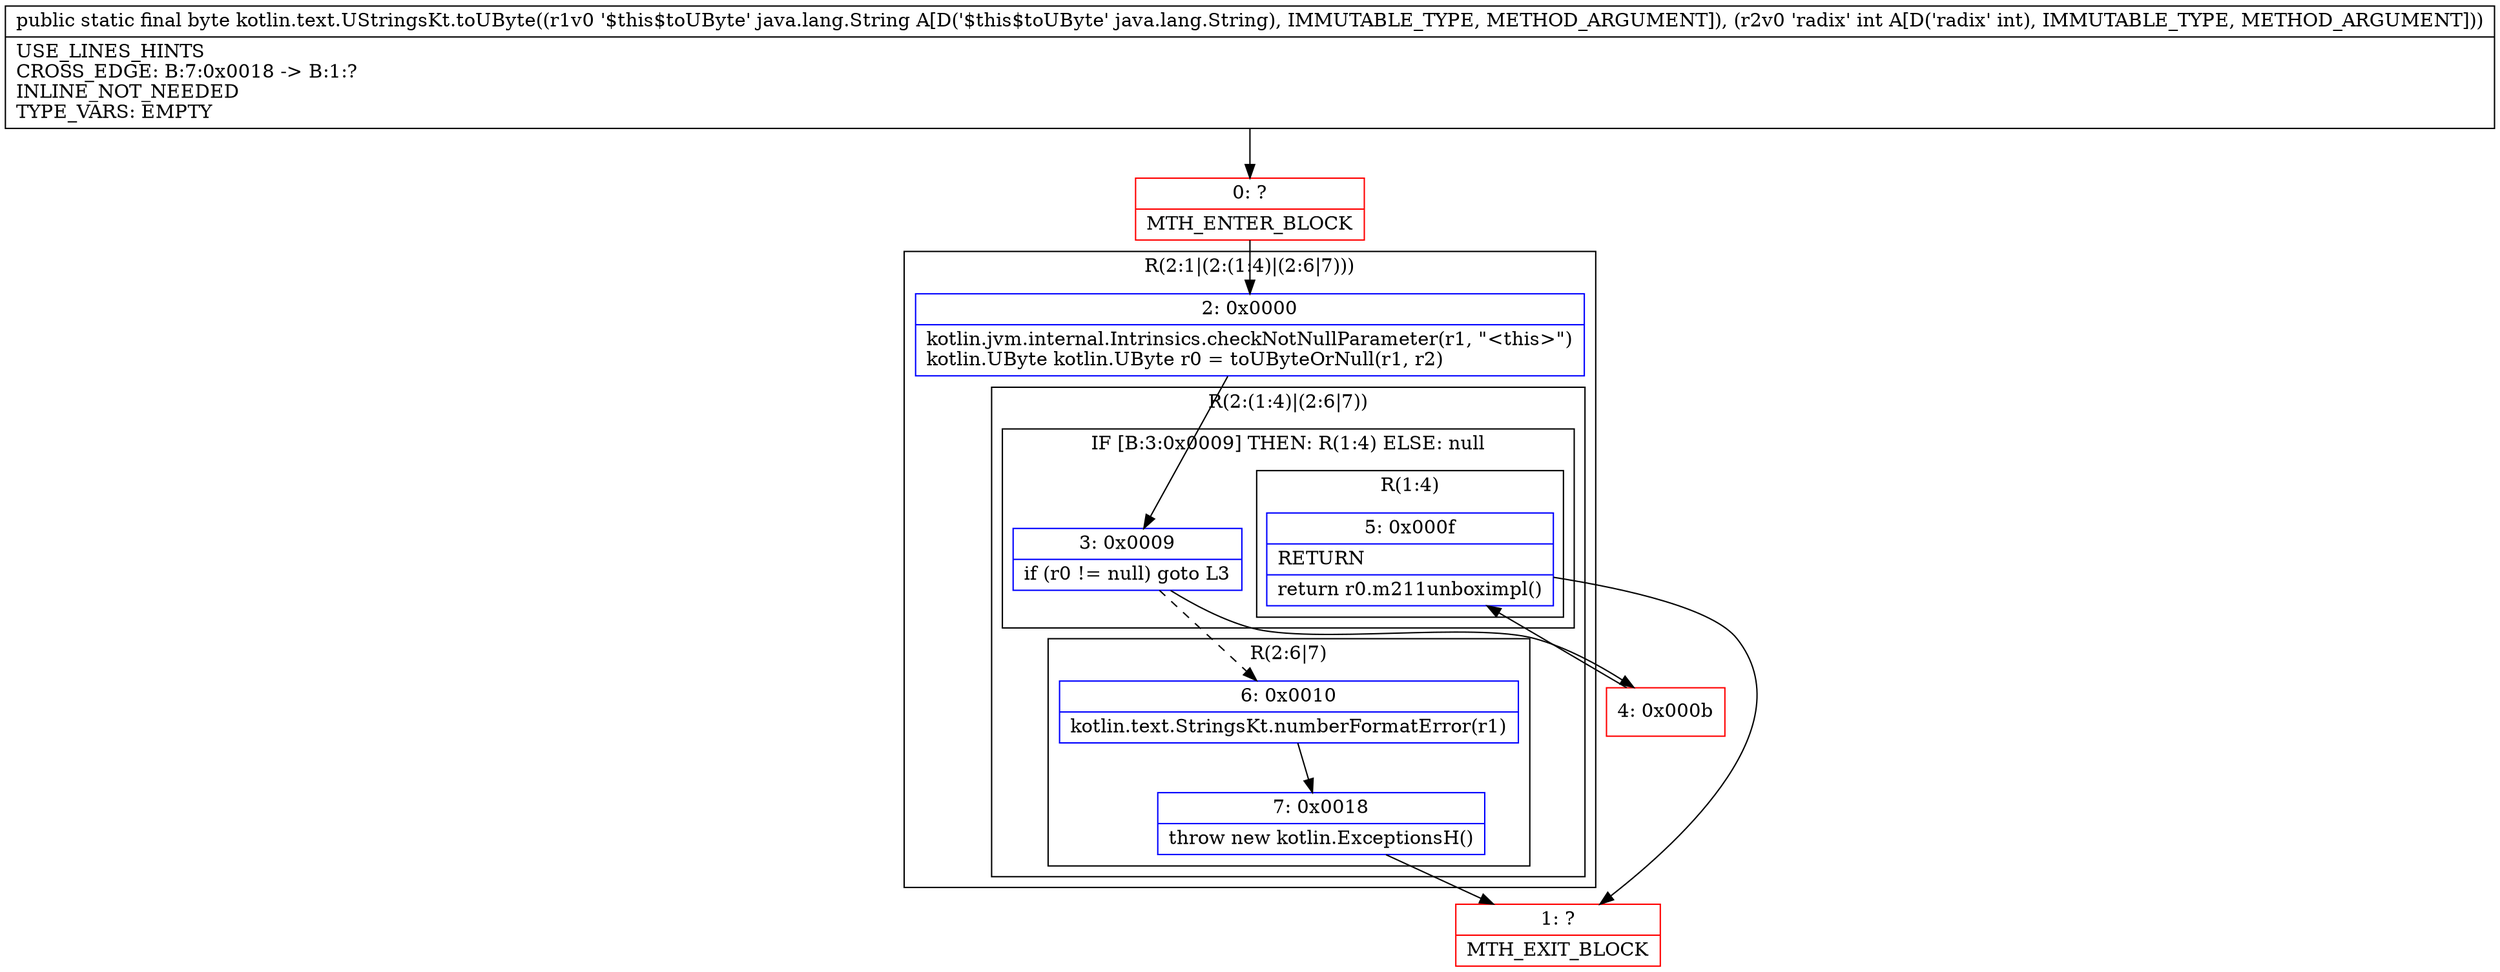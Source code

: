 digraph "CFG forkotlin.text.UStringsKt.toUByte(Ljava\/lang\/String;I)B" {
subgraph cluster_Region_1902504815 {
label = "R(2:1|(2:(1:4)|(2:6|7)))";
node [shape=record,color=blue];
Node_2 [shape=record,label="{2\:\ 0x0000|kotlin.jvm.internal.Intrinsics.checkNotNullParameter(r1, \"\<this\>\")\lkotlin.UByte kotlin.UByte r0 = toUByteOrNull(r1, r2)\l}"];
subgraph cluster_Region_311241195 {
label = "R(2:(1:4)|(2:6|7))";
node [shape=record,color=blue];
subgraph cluster_IfRegion_1503925786 {
label = "IF [B:3:0x0009] THEN: R(1:4) ELSE: null";
node [shape=record,color=blue];
Node_3 [shape=record,label="{3\:\ 0x0009|if (r0 != null) goto L3\l}"];
subgraph cluster_Region_1324792394 {
label = "R(1:4)";
node [shape=record,color=blue];
Node_5 [shape=record,label="{5\:\ 0x000f|RETURN\l|return r0.m211unboximpl()\l}"];
}
}
subgraph cluster_Region_1330232569 {
label = "R(2:6|7)";
node [shape=record,color=blue];
Node_6 [shape=record,label="{6\:\ 0x0010|kotlin.text.StringsKt.numberFormatError(r1)\l}"];
Node_7 [shape=record,label="{7\:\ 0x0018|throw new kotlin.ExceptionsH()\l}"];
}
}
}
Node_0 [shape=record,color=red,label="{0\:\ ?|MTH_ENTER_BLOCK\l}"];
Node_4 [shape=record,color=red,label="{4\:\ 0x000b}"];
Node_1 [shape=record,color=red,label="{1\:\ ?|MTH_EXIT_BLOCK\l}"];
MethodNode[shape=record,label="{public static final byte kotlin.text.UStringsKt.toUByte((r1v0 '$this$toUByte' java.lang.String A[D('$this$toUByte' java.lang.String), IMMUTABLE_TYPE, METHOD_ARGUMENT]), (r2v0 'radix' int A[D('radix' int), IMMUTABLE_TYPE, METHOD_ARGUMENT]))  | USE_LINES_HINTS\lCROSS_EDGE: B:7:0x0018 \-\> B:1:?\lINLINE_NOT_NEEDED\lTYPE_VARS: EMPTY\l}"];
MethodNode -> Node_0;Node_2 -> Node_3;
Node_3 -> Node_4;
Node_3 -> Node_6[style=dashed];
Node_5 -> Node_1;
Node_6 -> Node_7;
Node_7 -> Node_1;
Node_0 -> Node_2;
Node_4 -> Node_5;
}

